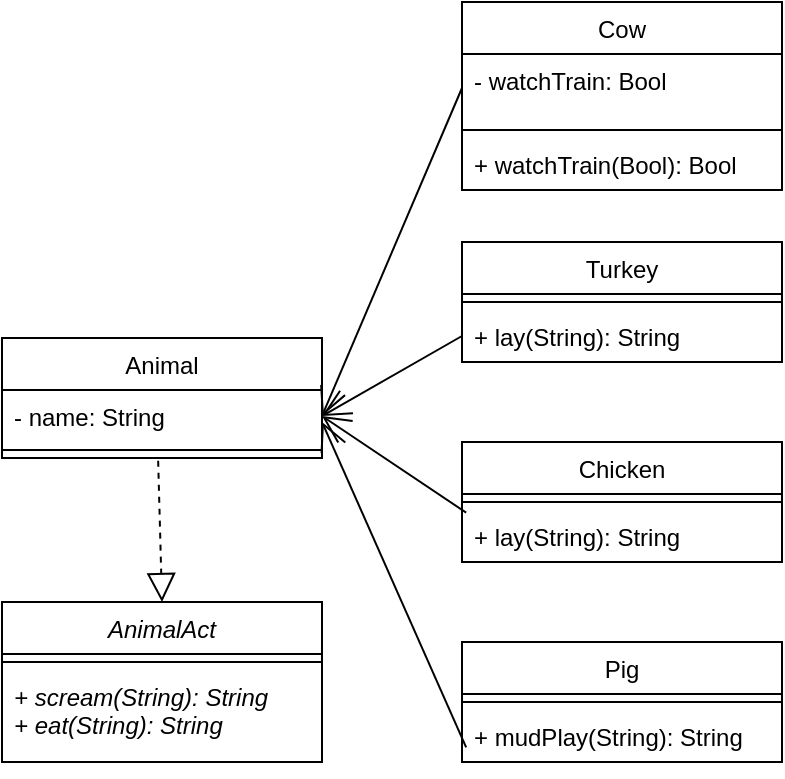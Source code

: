 <mxfile version="14.5.4" type="github">
  <diagram id="7LXnOxf6NiID_ztlwNE3" name="Page-1">
    <mxGraphModel dx="2062" dy="1123" grid="1" gridSize="10" guides="1" tooltips="1" connect="1" arrows="1" fold="1" page="1" pageScale="1" pageWidth="827" pageHeight="1169" math="0" shadow="0">
      <root>
        <mxCell id="0" />
        <mxCell id="1" parent="0" />
        <mxCell id="THNoNQ1EpEreTjVQ4AFf-19" value="AnimalAct" style="swimlane;fontStyle=2;align=center;verticalAlign=top;childLayout=stackLayout;horizontal=1;startSize=26;horizontalStack=0;resizeParent=1;resizeParentMax=0;resizeLast=0;collapsible=1;marginBottom=0;" vertex="1" parent="1">
          <mxGeometry x="30" y="340" width="160" height="80" as="geometry" />
        </mxCell>
        <mxCell id="THNoNQ1EpEreTjVQ4AFf-21" value="" style="line;strokeWidth=1;fillColor=none;align=left;verticalAlign=middle;spacingTop=-1;spacingLeft=3;spacingRight=3;rotatable=0;labelPosition=right;points=[];portConstraint=eastwest;" vertex="1" parent="THNoNQ1EpEreTjVQ4AFf-19">
          <mxGeometry y="26" width="160" height="8" as="geometry" />
        </mxCell>
        <mxCell id="THNoNQ1EpEreTjVQ4AFf-22" value="+ scream(String): String&#xa;+ eat(String): String" style="text;strokeColor=none;fillColor=none;align=left;verticalAlign=top;spacingLeft=4;spacingRight=4;overflow=hidden;rotatable=0;points=[[0,0.5],[1,0.5]];portConstraint=eastwest;fontStyle=2" vertex="1" parent="THNoNQ1EpEreTjVQ4AFf-19">
          <mxGeometry y="34" width="160" height="46" as="geometry" />
        </mxCell>
        <mxCell id="THNoNQ1EpEreTjVQ4AFf-23" value="Pig" style="swimlane;fontStyle=0;align=center;verticalAlign=top;childLayout=stackLayout;horizontal=1;startSize=26;horizontalStack=0;resizeParent=1;resizeParentMax=0;resizeLast=0;collapsible=1;marginBottom=0;" vertex="1" parent="1">
          <mxGeometry x="260" y="360" width="160" height="60" as="geometry" />
        </mxCell>
        <mxCell id="THNoNQ1EpEreTjVQ4AFf-25" value="" style="line;strokeWidth=1;fillColor=none;align=left;verticalAlign=middle;spacingTop=-1;spacingLeft=3;spacingRight=3;rotatable=0;labelPosition=right;points=[];portConstraint=eastwest;" vertex="1" parent="THNoNQ1EpEreTjVQ4AFf-23">
          <mxGeometry y="26" width="160" height="8" as="geometry" />
        </mxCell>
        <mxCell id="THNoNQ1EpEreTjVQ4AFf-26" value="+ mudPlay(String): String" style="text;strokeColor=none;fillColor=none;align=left;verticalAlign=top;spacingLeft=4;spacingRight=4;overflow=hidden;rotatable=0;points=[[0,0.5],[1,0.5]];portConstraint=eastwest;" vertex="1" parent="THNoNQ1EpEreTjVQ4AFf-23">
          <mxGeometry y="34" width="160" height="26" as="geometry" />
        </mxCell>
        <mxCell id="THNoNQ1EpEreTjVQ4AFf-28" value="Chicken" style="swimlane;fontStyle=0;align=center;verticalAlign=top;childLayout=stackLayout;horizontal=1;startSize=26;horizontalStack=0;resizeParent=1;resizeParentMax=0;resizeLast=0;collapsible=1;marginBottom=0;" vertex="1" parent="1">
          <mxGeometry x="260" y="260" width="160" height="60" as="geometry" />
        </mxCell>
        <mxCell id="THNoNQ1EpEreTjVQ4AFf-30" value="" style="line;strokeWidth=1;fillColor=none;align=left;verticalAlign=middle;spacingTop=-1;spacingLeft=3;spacingRight=3;rotatable=0;labelPosition=right;points=[];portConstraint=eastwest;" vertex="1" parent="THNoNQ1EpEreTjVQ4AFf-28">
          <mxGeometry y="26" width="160" height="8" as="geometry" />
        </mxCell>
        <mxCell id="THNoNQ1EpEreTjVQ4AFf-31" value="+ lay(String): String" style="text;strokeColor=none;fillColor=none;align=left;verticalAlign=top;spacingLeft=4;spacingRight=4;overflow=hidden;rotatable=0;points=[[0,0.5],[1,0.5]];portConstraint=eastwest;" vertex="1" parent="THNoNQ1EpEreTjVQ4AFf-28">
          <mxGeometry y="34" width="160" height="26" as="geometry" />
        </mxCell>
        <mxCell id="THNoNQ1EpEreTjVQ4AFf-33" value="Turkey" style="swimlane;fontStyle=0;align=center;verticalAlign=top;childLayout=stackLayout;horizontal=1;startSize=26;horizontalStack=0;resizeParent=1;resizeParentMax=0;resizeLast=0;collapsible=1;marginBottom=0;" vertex="1" parent="1">
          <mxGeometry x="260" y="160" width="160" height="60" as="geometry" />
        </mxCell>
        <mxCell id="THNoNQ1EpEreTjVQ4AFf-35" value="" style="line;strokeWidth=1;fillColor=none;align=left;verticalAlign=middle;spacingTop=-1;spacingLeft=3;spacingRight=3;rotatable=0;labelPosition=right;points=[];portConstraint=eastwest;" vertex="1" parent="THNoNQ1EpEreTjVQ4AFf-33">
          <mxGeometry y="26" width="160" height="8" as="geometry" />
        </mxCell>
        <mxCell id="THNoNQ1EpEreTjVQ4AFf-36" value="+ lay(String): String" style="text;strokeColor=none;fillColor=none;align=left;verticalAlign=top;spacingLeft=4;spacingRight=4;overflow=hidden;rotatable=0;points=[[0,0.5],[1,0.5]];portConstraint=eastwest;" vertex="1" parent="THNoNQ1EpEreTjVQ4AFf-33">
          <mxGeometry y="34" width="160" height="26" as="geometry" />
        </mxCell>
        <mxCell id="THNoNQ1EpEreTjVQ4AFf-38" value="Cow" style="swimlane;fontStyle=0;align=center;verticalAlign=top;childLayout=stackLayout;horizontal=1;startSize=26;horizontalStack=0;resizeParent=1;resizeParentMax=0;resizeLast=0;collapsible=1;marginBottom=0;" vertex="1" parent="1">
          <mxGeometry x="260" y="40" width="160" height="94" as="geometry" />
        </mxCell>
        <mxCell id="THNoNQ1EpEreTjVQ4AFf-39" value="- watchTrain: Bool" style="text;strokeColor=none;fillColor=none;align=left;verticalAlign=top;spacingLeft=4;spacingRight=4;overflow=hidden;rotatable=0;points=[[0,0.5],[1,0.5]];portConstraint=eastwest;" vertex="1" parent="THNoNQ1EpEreTjVQ4AFf-38">
          <mxGeometry y="26" width="160" height="34" as="geometry" />
        </mxCell>
        <mxCell id="THNoNQ1EpEreTjVQ4AFf-40" value="" style="line;strokeWidth=1;fillColor=none;align=left;verticalAlign=middle;spacingTop=-1;spacingLeft=3;spacingRight=3;rotatable=0;labelPosition=right;points=[];portConstraint=eastwest;" vertex="1" parent="THNoNQ1EpEreTjVQ4AFf-38">
          <mxGeometry y="60" width="160" height="8" as="geometry" />
        </mxCell>
        <mxCell id="THNoNQ1EpEreTjVQ4AFf-41" value="+ watchTrain(Bool): Bool" style="text;strokeColor=none;fillColor=none;align=left;verticalAlign=top;spacingLeft=4;spacingRight=4;overflow=hidden;rotatable=0;points=[[0,0.5],[1,0.5]];portConstraint=eastwest;" vertex="1" parent="THNoNQ1EpEreTjVQ4AFf-38">
          <mxGeometry y="68" width="160" height="26" as="geometry" />
        </mxCell>
        <mxCell id="THNoNQ1EpEreTjVQ4AFf-43" value="" style="endArrow=block;dashed=1;endFill=0;endSize=12;html=1;exitX=0.488;exitY=1.167;exitDx=0;exitDy=0;exitPerimeter=0;entryX=0.5;entryY=0;entryDx=0;entryDy=0;" edge="1" parent="1" source="THNoNQ1EpEreTjVQ4AFf-46" target="THNoNQ1EpEreTjVQ4AFf-19">
          <mxGeometry width="160" relative="1" as="geometry">
            <mxPoint x="470" y="110" as="sourcePoint" />
            <mxPoint x="470" y="240" as="targetPoint" />
          </mxGeometry>
        </mxCell>
        <mxCell id="THNoNQ1EpEreTjVQ4AFf-44" value="Animal" style="swimlane;fontStyle=0;align=center;verticalAlign=top;childLayout=stackLayout;horizontal=1;startSize=26;horizontalStack=0;resizeParent=1;resizeParentMax=0;resizeLast=0;collapsible=1;marginBottom=0;" vertex="1" parent="1">
          <mxGeometry x="30" y="208" width="160" height="60" as="geometry" />
        </mxCell>
        <mxCell id="THNoNQ1EpEreTjVQ4AFf-45" value="- name: String" style="text;strokeColor=none;fillColor=none;align=left;verticalAlign=top;spacingLeft=4;spacingRight=4;overflow=hidden;rotatable=0;points=[[0,0.5],[1,0.5]];portConstraint=eastwest;" vertex="1" parent="THNoNQ1EpEreTjVQ4AFf-44">
          <mxGeometry y="26" width="160" height="26" as="geometry" />
        </mxCell>
        <mxCell id="THNoNQ1EpEreTjVQ4AFf-46" value="" style="line;strokeWidth=1;fillColor=none;align=left;verticalAlign=middle;spacingTop=-1;spacingLeft=3;spacingRight=3;rotatable=0;labelPosition=right;points=[];portConstraint=eastwest;" vertex="1" parent="THNoNQ1EpEreTjVQ4AFf-44">
          <mxGeometry y="52" width="160" height="8" as="geometry" />
        </mxCell>
        <mxCell id="THNoNQ1EpEreTjVQ4AFf-52" value="" style="endArrow=open;endFill=1;endSize=12;html=1;exitX=0;exitY=0.5;exitDx=0;exitDy=0;entryX=1;entryY=0.5;entryDx=0;entryDy=0;" edge="1" parent="1" source="THNoNQ1EpEreTjVQ4AFf-39" target="THNoNQ1EpEreTjVQ4AFf-45">
          <mxGeometry width="160" relative="1" as="geometry">
            <mxPoint x="70" y="140" as="sourcePoint" />
            <mxPoint x="230" y="140" as="targetPoint" />
          </mxGeometry>
        </mxCell>
        <mxCell id="THNoNQ1EpEreTjVQ4AFf-53" value="" style="endArrow=open;endFill=1;endSize=12;html=1;exitX=0;exitY=0.5;exitDx=0;exitDy=0;entryX=1;entryY=0.5;entryDx=0;entryDy=0;" edge="1" parent="1" source="THNoNQ1EpEreTjVQ4AFf-36" target="THNoNQ1EpEreTjVQ4AFf-45">
          <mxGeometry width="160" relative="1" as="geometry">
            <mxPoint x="80" y="660" as="sourcePoint" />
            <mxPoint x="240" y="660" as="targetPoint" />
          </mxGeometry>
        </mxCell>
        <mxCell id="THNoNQ1EpEreTjVQ4AFf-54" value="" style="endArrow=open;endFill=1;endSize=12;html=1;exitX=0.013;exitY=0.051;exitDx=0;exitDy=0;exitPerimeter=0;entryX=1;entryY=0.5;entryDx=0;entryDy=0;" edge="1" parent="1" source="THNoNQ1EpEreTjVQ4AFf-31" target="THNoNQ1EpEreTjVQ4AFf-45">
          <mxGeometry width="160" relative="1" as="geometry">
            <mxPoint x="120" y="510" as="sourcePoint" />
            <mxPoint x="280" y="510" as="targetPoint" />
          </mxGeometry>
        </mxCell>
        <mxCell id="THNoNQ1EpEreTjVQ4AFf-55" value="" style="endArrow=open;endFill=1;endSize=12;html=1;exitX=0.013;exitY=1.026;exitDx=0;exitDy=0;exitPerimeter=0;" edge="1" parent="1">
          <mxGeometry width="160" relative="1" as="geometry">
            <mxPoint x="262.08" y="412.676" as="sourcePoint" />
            <mxPoint x="190" y="250" as="targetPoint" />
          </mxGeometry>
        </mxCell>
      </root>
    </mxGraphModel>
  </diagram>
</mxfile>
